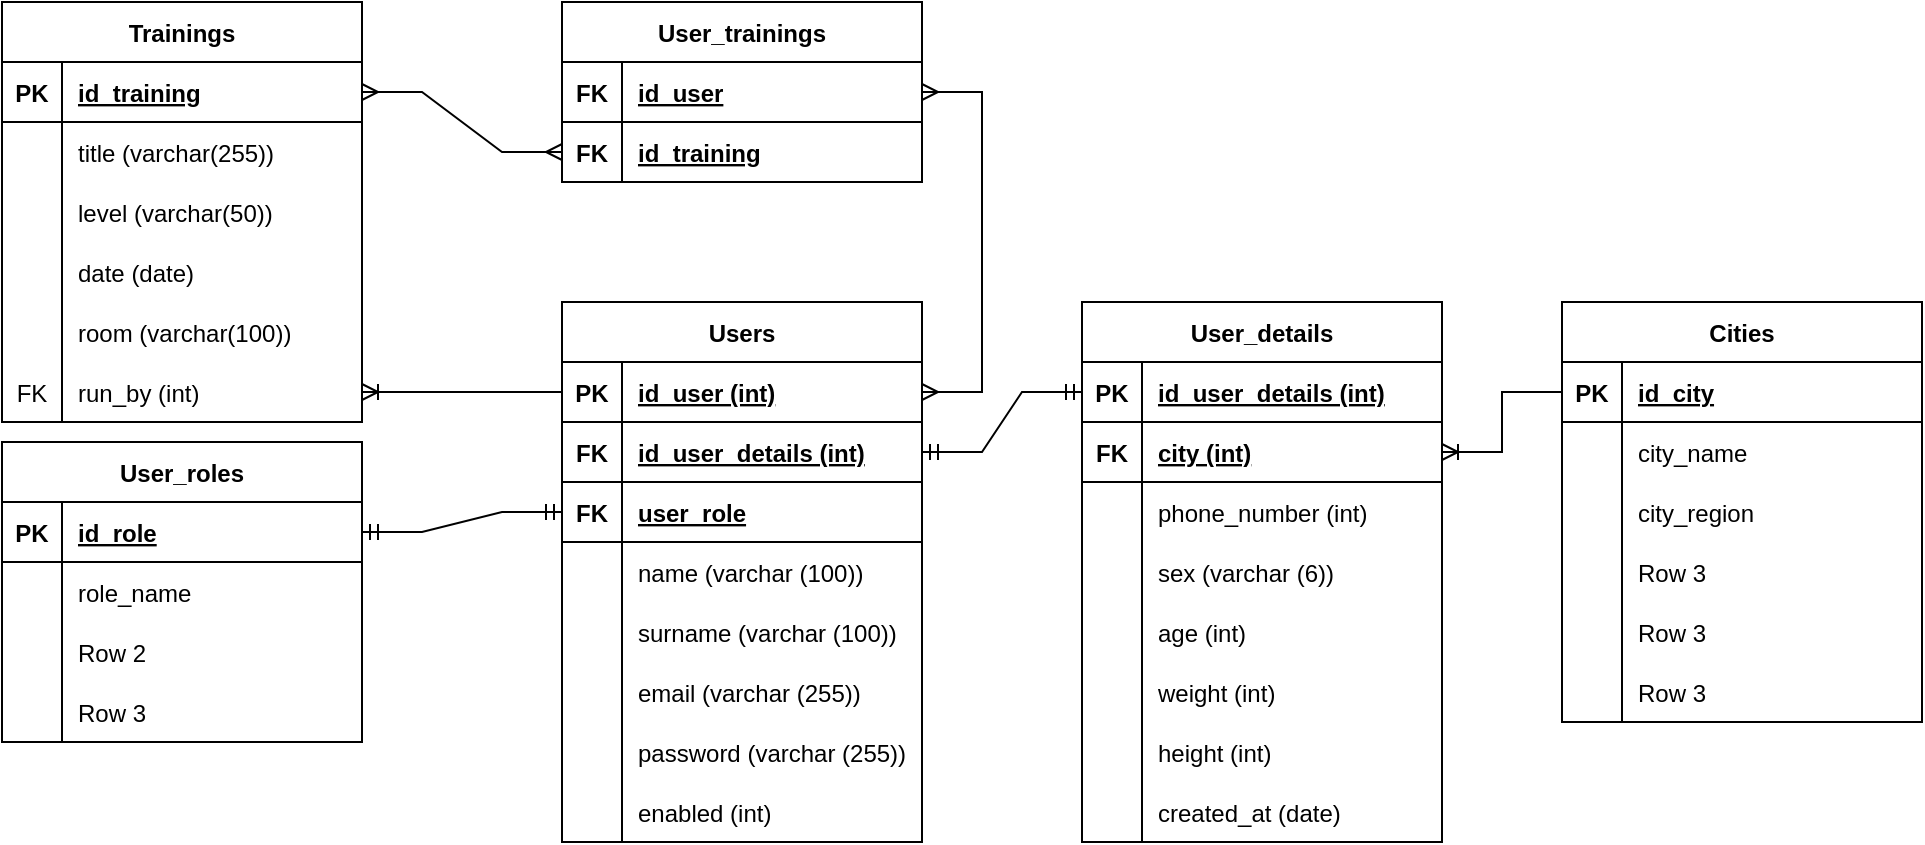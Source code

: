 <mxfile version="20.8.17" type="device"><diagram id="xK1oE5mCuk9NqAuLRXxJ" name="Strona-1"><mxGraphModel dx="1434" dy="764" grid="1" gridSize="10" guides="1" tooltips="1" connect="1" arrows="1" fold="1" page="1" pageScale="1" pageWidth="827" pageHeight="1169" math="0" shadow="0"><root><mxCell id="0"/><mxCell id="1" parent="0"/><mxCell id="s_3_JCE30zJ__Ag8XbDM-37" value="Cities" style="shape=table;startSize=30;container=1;collapsible=1;childLayout=tableLayout;fixedRows=1;rowLines=0;fontStyle=1;align=center;resizeLast=1;" parent="1" vertex="1"><mxGeometry x="790" y="160" width="180" height="210" as="geometry"/></mxCell><mxCell id="s_3_JCE30zJ__Ag8XbDM-38" value="" style="shape=tableRow;horizontal=0;startSize=0;swimlaneHead=0;swimlaneBody=0;fillColor=none;collapsible=0;dropTarget=0;points=[[0,0.5],[1,0.5]];portConstraint=eastwest;top=0;left=0;right=0;bottom=1;" parent="s_3_JCE30zJ__Ag8XbDM-37" vertex="1"><mxGeometry y="30" width="180" height="30" as="geometry"/></mxCell><mxCell id="s_3_JCE30zJ__Ag8XbDM-39" value="PK" style="shape=partialRectangle;connectable=0;fillColor=none;top=0;left=0;bottom=0;right=0;fontStyle=1;overflow=hidden;" parent="s_3_JCE30zJ__Ag8XbDM-38" vertex="1"><mxGeometry width="30" height="30" as="geometry"><mxRectangle width="30" height="30" as="alternateBounds"/></mxGeometry></mxCell><mxCell id="s_3_JCE30zJ__Ag8XbDM-40" value="id_city" style="shape=partialRectangle;connectable=0;fillColor=none;top=0;left=0;bottom=0;right=0;align=left;spacingLeft=6;fontStyle=5;overflow=hidden;" parent="s_3_JCE30zJ__Ag8XbDM-38" vertex="1"><mxGeometry x="30" width="150" height="30" as="geometry"><mxRectangle width="150" height="30" as="alternateBounds"/></mxGeometry></mxCell><mxCell id="s_3_JCE30zJ__Ag8XbDM-44" value="" style="shape=tableRow;horizontal=0;startSize=0;swimlaneHead=0;swimlaneBody=0;fillColor=none;collapsible=0;dropTarget=0;points=[[0,0.5],[1,0.5]];portConstraint=eastwest;top=0;left=0;right=0;bottom=0;" parent="s_3_JCE30zJ__Ag8XbDM-37" vertex="1"><mxGeometry y="60" width="180" height="30" as="geometry"/></mxCell><mxCell id="s_3_JCE30zJ__Ag8XbDM-45" value="" style="shape=partialRectangle;connectable=0;fillColor=none;top=0;left=0;bottom=0;right=0;editable=1;overflow=hidden;" parent="s_3_JCE30zJ__Ag8XbDM-44" vertex="1"><mxGeometry width="30" height="30" as="geometry"><mxRectangle width="30" height="30" as="alternateBounds"/></mxGeometry></mxCell><mxCell id="s_3_JCE30zJ__Ag8XbDM-46" value="city_name" style="shape=partialRectangle;connectable=0;fillColor=none;top=0;left=0;bottom=0;right=0;align=left;spacingLeft=6;overflow=hidden;" parent="s_3_JCE30zJ__Ag8XbDM-44" vertex="1"><mxGeometry x="30" width="150" height="30" as="geometry"><mxRectangle width="150" height="30" as="alternateBounds"/></mxGeometry></mxCell><mxCell id="s_3_JCE30zJ__Ag8XbDM-47" value="" style="shape=tableRow;horizontal=0;startSize=0;swimlaneHead=0;swimlaneBody=0;fillColor=none;collapsible=0;dropTarget=0;points=[[0,0.5],[1,0.5]];portConstraint=eastwest;top=0;left=0;right=0;bottom=0;" parent="s_3_JCE30zJ__Ag8XbDM-37" vertex="1"><mxGeometry y="90" width="180" height="30" as="geometry"/></mxCell><mxCell id="s_3_JCE30zJ__Ag8XbDM-48" value="" style="shape=partialRectangle;connectable=0;fillColor=none;top=0;left=0;bottom=0;right=0;editable=1;overflow=hidden;" parent="s_3_JCE30zJ__Ag8XbDM-47" vertex="1"><mxGeometry width="30" height="30" as="geometry"><mxRectangle width="30" height="30" as="alternateBounds"/></mxGeometry></mxCell><mxCell id="s_3_JCE30zJ__Ag8XbDM-49" value="city_region" style="shape=partialRectangle;connectable=0;fillColor=none;top=0;left=0;bottom=0;right=0;align=left;spacingLeft=6;overflow=hidden;" parent="s_3_JCE30zJ__Ag8XbDM-47" vertex="1"><mxGeometry x="30" width="150" height="30" as="geometry"><mxRectangle width="150" height="30" as="alternateBounds"/></mxGeometry></mxCell><mxCell id="s_3_JCE30zJ__Ag8XbDM-50" value="" style="shape=tableRow;horizontal=0;startSize=0;swimlaneHead=0;swimlaneBody=0;fillColor=none;collapsible=0;dropTarget=0;points=[[0,0.5],[1,0.5]];portConstraint=eastwest;top=0;left=0;right=0;bottom=0;" parent="s_3_JCE30zJ__Ag8XbDM-37" vertex="1"><mxGeometry y="120" width="180" height="30" as="geometry"/></mxCell><mxCell id="s_3_JCE30zJ__Ag8XbDM-51" value="" style="shape=partialRectangle;connectable=0;fillColor=none;top=0;left=0;bottom=0;right=0;editable=1;overflow=hidden;" parent="s_3_JCE30zJ__Ag8XbDM-50" vertex="1"><mxGeometry width="30" height="30" as="geometry"><mxRectangle width="30" height="30" as="alternateBounds"/></mxGeometry></mxCell><mxCell id="s_3_JCE30zJ__Ag8XbDM-52" value="Row 3" style="shape=partialRectangle;connectable=0;fillColor=none;top=0;left=0;bottom=0;right=0;align=left;spacingLeft=6;overflow=hidden;" parent="s_3_JCE30zJ__Ag8XbDM-50" vertex="1"><mxGeometry x="30" width="150" height="30" as="geometry"><mxRectangle width="150" height="30" as="alternateBounds"/></mxGeometry></mxCell><mxCell id="s_3_JCE30zJ__Ag8XbDM-112" value="" style="shape=tableRow;horizontal=0;startSize=0;swimlaneHead=0;swimlaneBody=0;fillColor=none;collapsible=0;dropTarget=0;points=[[0,0.5],[1,0.5]];portConstraint=eastwest;top=0;left=0;right=0;bottom=0;" parent="s_3_JCE30zJ__Ag8XbDM-37" vertex="1"><mxGeometry y="150" width="180" height="30" as="geometry"/></mxCell><mxCell id="s_3_JCE30zJ__Ag8XbDM-113" value="" style="shape=partialRectangle;connectable=0;fillColor=none;top=0;left=0;bottom=0;right=0;editable=1;overflow=hidden;" parent="s_3_JCE30zJ__Ag8XbDM-112" vertex="1"><mxGeometry width="30" height="30" as="geometry"><mxRectangle width="30" height="30" as="alternateBounds"/></mxGeometry></mxCell><mxCell id="s_3_JCE30zJ__Ag8XbDM-114" value="Row 3" style="shape=partialRectangle;connectable=0;fillColor=none;top=0;left=0;bottom=0;right=0;align=left;spacingLeft=6;overflow=hidden;" parent="s_3_JCE30zJ__Ag8XbDM-112" vertex="1"><mxGeometry x="30" width="150" height="30" as="geometry"><mxRectangle width="150" height="30" as="alternateBounds"/></mxGeometry></mxCell><mxCell id="s_3_JCE30zJ__Ag8XbDM-109" value="" style="shape=tableRow;horizontal=0;startSize=0;swimlaneHead=0;swimlaneBody=0;fillColor=none;collapsible=0;dropTarget=0;points=[[0,0.5],[1,0.5]];portConstraint=eastwest;top=0;left=0;right=0;bottom=0;" parent="s_3_JCE30zJ__Ag8XbDM-37" vertex="1"><mxGeometry y="180" width="180" height="30" as="geometry"/></mxCell><mxCell id="s_3_JCE30zJ__Ag8XbDM-110" value="" style="shape=partialRectangle;connectable=0;fillColor=none;top=0;left=0;bottom=0;right=0;editable=1;overflow=hidden;" parent="s_3_JCE30zJ__Ag8XbDM-109" vertex="1"><mxGeometry width="30" height="30" as="geometry"><mxRectangle width="30" height="30" as="alternateBounds"/></mxGeometry></mxCell><mxCell id="s_3_JCE30zJ__Ag8XbDM-111" value="Row 3" style="shape=partialRectangle;connectable=0;fillColor=none;top=0;left=0;bottom=0;right=0;align=left;spacingLeft=6;overflow=hidden;" parent="s_3_JCE30zJ__Ag8XbDM-109" vertex="1"><mxGeometry x="30" width="150" height="30" as="geometry"><mxRectangle width="150" height="30" as="alternateBounds"/></mxGeometry></mxCell><mxCell id="s_3_JCE30zJ__Ag8XbDM-121" value="User_details" style="shape=table;startSize=30;container=1;collapsible=1;childLayout=tableLayout;fixedRows=1;rowLines=0;fontStyle=1;align=center;resizeLast=1;" parent="1" vertex="1"><mxGeometry x="550" y="160" width="180" height="270" as="geometry"/></mxCell><mxCell id="s_3_JCE30zJ__Ag8XbDM-122" value="" style="shape=tableRow;horizontal=0;startSize=0;swimlaneHead=0;swimlaneBody=0;fillColor=none;collapsible=0;dropTarget=0;points=[[0,0.5],[1,0.5]];portConstraint=eastwest;top=0;left=0;right=0;bottom=1;" parent="s_3_JCE30zJ__Ag8XbDM-121" vertex="1"><mxGeometry y="30" width="180" height="30" as="geometry"/></mxCell><mxCell id="s_3_JCE30zJ__Ag8XbDM-123" value="PK" style="shape=partialRectangle;connectable=0;fillColor=none;top=0;left=0;bottom=0;right=0;fontStyle=1;overflow=hidden;" parent="s_3_JCE30zJ__Ag8XbDM-122" vertex="1"><mxGeometry width="30" height="30" as="geometry"><mxRectangle width="30" height="30" as="alternateBounds"/></mxGeometry></mxCell><mxCell id="s_3_JCE30zJ__Ag8XbDM-124" value="id_user_details (int)" style="shape=partialRectangle;connectable=0;fillColor=none;top=0;left=0;bottom=0;right=0;align=left;spacingLeft=6;fontStyle=5;overflow=hidden;" parent="s_3_JCE30zJ__Ag8XbDM-122" vertex="1"><mxGeometry x="30" width="150" height="30" as="geometry"><mxRectangle width="150" height="30" as="alternateBounds"/></mxGeometry></mxCell><mxCell id="s_3_JCE30zJ__Ag8XbDM-125" value="" style="shape=tableRow;horizontal=0;startSize=0;swimlaneHead=0;swimlaneBody=0;fillColor=none;collapsible=0;dropTarget=0;points=[[0,0.5],[1,0.5]];portConstraint=eastwest;top=0;left=0;right=0;bottom=1;" parent="s_3_JCE30zJ__Ag8XbDM-121" vertex="1"><mxGeometry y="60" width="180" height="30" as="geometry"/></mxCell><mxCell id="s_3_JCE30zJ__Ag8XbDM-126" value="FK" style="shape=partialRectangle;connectable=0;fillColor=none;top=0;left=0;bottom=0;right=0;fontStyle=1;overflow=hidden;" parent="s_3_JCE30zJ__Ag8XbDM-125" vertex="1"><mxGeometry width="30" height="30" as="geometry"><mxRectangle width="30" height="30" as="alternateBounds"/></mxGeometry></mxCell><mxCell id="s_3_JCE30zJ__Ag8XbDM-127" value="city (int)" style="shape=partialRectangle;connectable=0;fillColor=none;top=0;left=0;bottom=0;right=0;align=left;spacingLeft=6;fontStyle=5;overflow=hidden;" parent="s_3_JCE30zJ__Ag8XbDM-125" vertex="1"><mxGeometry x="30" width="150" height="30" as="geometry"><mxRectangle width="150" height="30" as="alternateBounds"/></mxGeometry></mxCell><mxCell id="s_3_JCE30zJ__Ag8XbDM-140" value="" style="shape=tableRow;horizontal=0;startSize=0;swimlaneHead=0;swimlaneBody=0;fillColor=none;collapsible=0;dropTarget=0;points=[[0,0.5],[1,0.5]];portConstraint=eastwest;top=0;left=0;right=0;bottom=0;" parent="s_3_JCE30zJ__Ag8XbDM-121" vertex="1"><mxGeometry y="90" width="180" height="30" as="geometry"/></mxCell><mxCell id="s_3_JCE30zJ__Ag8XbDM-141" value="" style="shape=partialRectangle;connectable=0;fillColor=none;top=0;left=0;bottom=0;right=0;editable=1;overflow=hidden;" parent="s_3_JCE30zJ__Ag8XbDM-140" vertex="1"><mxGeometry width="30" height="30" as="geometry"><mxRectangle width="30" height="30" as="alternateBounds"/></mxGeometry></mxCell><mxCell id="s_3_JCE30zJ__Ag8XbDM-142" value="phone_number (int)" style="shape=partialRectangle;connectable=0;fillColor=none;top=0;left=0;bottom=0;right=0;align=left;spacingLeft=6;overflow=hidden;" parent="s_3_JCE30zJ__Ag8XbDM-140" vertex="1"><mxGeometry x="30" width="150" height="30" as="geometry"><mxRectangle width="150" height="30" as="alternateBounds"/></mxGeometry></mxCell><mxCell id="s_3_JCE30zJ__Ag8XbDM-134" value="" style="shape=tableRow;horizontal=0;startSize=0;swimlaneHead=0;swimlaneBody=0;fillColor=none;collapsible=0;dropTarget=0;points=[[0,0.5],[1,0.5]];portConstraint=eastwest;top=0;left=0;right=0;bottom=0;" parent="s_3_JCE30zJ__Ag8XbDM-121" vertex="1"><mxGeometry y="120" width="180" height="30" as="geometry"/></mxCell><mxCell id="s_3_JCE30zJ__Ag8XbDM-135" value="" style="shape=partialRectangle;connectable=0;fillColor=none;top=0;left=0;bottom=0;right=0;editable=1;overflow=hidden;" parent="s_3_JCE30zJ__Ag8XbDM-134" vertex="1"><mxGeometry width="30" height="30" as="geometry"><mxRectangle width="30" height="30" as="alternateBounds"/></mxGeometry></mxCell><mxCell id="s_3_JCE30zJ__Ag8XbDM-136" value="sex (varchar (6))" style="shape=partialRectangle;connectable=0;fillColor=none;top=0;left=0;bottom=0;right=0;align=left;spacingLeft=6;overflow=hidden;" parent="s_3_JCE30zJ__Ag8XbDM-134" vertex="1"><mxGeometry x="30" width="150" height="30" as="geometry"><mxRectangle width="150" height="30" as="alternateBounds"/></mxGeometry></mxCell><mxCell id="s_3_JCE30zJ__Ag8XbDM-137" value="" style="shape=tableRow;horizontal=0;startSize=0;swimlaneHead=0;swimlaneBody=0;fillColor=none;collapsible=0;dropTarget=0;points=[[0,0.5],[1,0.5]];portConstraint=eastwest;top=0;left=0;right=0;bottom=0;" parent="s_3_JCE30zJ__Ag8XbDM-121" vertex="1"><mxGeometry y="150" width="180" height="30" as="geometry"/></mxCell><mxCell id="s_3_JCE30zJ__Ag8XbDM-138" value="" style="shape=partialRectangle;connectable=0;fillColor=none;top=0;left=0;bottom=0;right=0;editable=1;overflow=hidden;" parent="s_3_JCE30zJ__Ag8XbDM-137" vertex="1"><mxGeometry width="30" height="30" as="geometry"><mxRectangle width="30" height="30" as="alternateBounds"/></mxGeometry></mxCell><mxCell id="s_3_JCE30zJ__Ag8XbDM-139" value="age (int)" style="shape=partialRectangle;connectable=0;fillColor=none;top=0;left=0;bottom=0;right=0;align=left;spacingLeft=6;overflow=hidden;" parent="s_3_JCE30zJ__Ag8XbDM-137" vertex="1"><mxGeometry x="30" width="150" height="30" as="geometry"><mxRectangle width="150" height="30" as="alternateBounds"/></mxGeometry></mxCell><mxCell id="s_3_JCE30zJ__Ag8XbDM-146" value="" style="shape=tableRow;horizontal=0;startSize=0;swimlaneHead=0;swimlaneBody=0;fillColor=none;collapsible=0;dropTarget=0;points=[[0,0.5],[1,0.5]];portConstraint=eastwest;top=0;left=0;right=0;bottom=0;" parent="s_3_JCE30zJ__Ag8XbDM-121" vertex="1"><mxGeometry y="180" width="180" height="30" as="geometry"/></mxCell><mxCell id="s_3_JCE30zJ__Ag8XbDM-147" value="" style="shape=partialRectangle;connectable=0;fillColor=none;top=0;left=0;bottom=0;right=0;editable=1;overflow=hidden;" parent="s_3_JCE30zJ__Ag8XbDM-146" vertex="1"><mxGeometry width="30" height="30" as="geometry"><mxRectangle width="30" height="30" as="alternateBounds"/></mxGeometry></mxCell><mxCell id="s_3_JCE30zJ__Ag8XbDM-148" value="weight (int)" style="shape=partialRectangle;connectable=0;fillColor=none;top=0;left=0;bottom=0;right=0;align=left;spacingLeft=6;overflow=hidden;" parent="s_3_JCE30zJ__Ag8XbDM-146" vertex="1"><mxGeometry x="30" width="150" height="30" as="geometry"><mxRectangle width="150" height="30" as="alternateBounds"/></mxGeometry></mxCell><mxCell id="s_3_JCE30zJ__Ag8XbDM-244" value="" style="shape=tableRow;horizontal=0;startSize=0;swimlaneHead=0;swimlaneBody=0;fillColor=none;collapsible=0;dropTarget=0;points=[[0,0.5],[1,0.5]];portConstraint=eastwest;top=0;left=0;right=0;bottom=0;" parent="s_3_JCE30zJ__Ag8XbDM-121" vertex="1"><mxGeometry y="210" width="180" height="30" as="geometry"/></mxCell><mxCell id="s_3_JCE30zJ__Ag8XbDM-245" value="" style="shape=partialRectangle;connectable=0;fillColor=none;top=0;left=0;bottom=0;right=0;editable=1;overflow=hidden;" parent="s_3_JCE30zJ__Ag8XbDM-244" vertex="1"><mxGeometry width="30" height="30" as="geometry"><mxRectangle width="30" height="30" as="alternateBounds"/></mxGeometry></mxCell><mxCell id="s_3_JCE30zJ__Ag8XbDM-246" value="height (int)" style="shape=partialRectangle;connectable=0;fillColor=none;top=0;left=0;bottom=0;right=0;align=left;spacingLeft=6;overflow=hidden;" parent="s_3_JCE30zJ__Ag8XbDM-244" vertex="1"><mxGeometry x="30" width="150" height="30" as="geometry"><mxRectangle width="150" height="30" as="alternateBounds"/></mxGeometry></mxCell><mxCell id="s_3_JCE30zJ__Ag8XbDM-143" value="" style="shape=tableRow;horizontal=0;startSize=0;swimlaneHead=0;swimlaneBody=0;fillColor=none;collapsible=0;dropTarget=0;points=[[0,0.5],[1,0.5]];portConstraint=eastwest;top=0;left=0;right=0;bottom=0;" parent="s_3_JCE30zJ__Ag8XbDM-121" vertex="1"><mxGeometry y="240" width="180" height="30" as="geometry"/></mxCell><mxCell id="s_3_JCE30zJ__Ag8XbDM-144" value="" style="shape=partialRectangle;connectable=0;fillColor=none;top=0;left=0;bottom=0;right=0;editable=1;overflow=hidden;" parent="s_3_JCE30zJ__Ag8XbDM-143" vertex="1"><mxGeometry width="30" height="30" as="geometry"><mxRectangle width="30" height="30" as="alternateBounds"/></mxGeometry></mxCell><mxCell id="s_3_JCE30zJ__Ag8XbDM-145" value="created_at (date)" style="shape=partialRectangle;connectable=0;fillColor=none;top=0;left=0;bottom=0;right=0;align=left;spacingLeft=6;overflow=hidden;" parent="s_3_JCE30zJ__Ag8XbDM-143" vertex="1"><mxGeometry x="30" width="150" height="30" as="geometry"><mxRectangle width="150" height="30" as="alternateBounds"/></mxGeometry></mxCell><mxCell id="s_3_JCE30zJ__Ag8XbDM-154" value="" style="edgeStyle=entityRelationEdgeStyle;fontSize=12;html=1;endArrow=ERmandOne;startArrow=ERmandOne;rounded=0;" parent="1" source="s_3_JCE30zJ__Ag8XbDM-181" target="s_3_JCE30zJ__Ag8XbDM-122" edge="1"><mxGeometry width="100" height="100" relative="1" as="geometry"><mxPoint x="640" y="710" as="sourcePoint"/><mxPoint x="740" y="610" as="targetPoint"/></mxGeometry></mxCell><mxCell id="s_3_JCE30zJ__Ag8XbDM-155" value="" style="edgeStyle=entityRelationEdgeStyle;fontSize=12;html=1;endArrow=ERoneToMany;rounded=0;" parent="1" source="s_3_JCE30zJ__Ag8XbDM-38" target="s_3_JCE30zJ__Ag8XbDM-125" edge="1"><mxGeometry width="100" height="100" relative="1" as="geometry"><mxPoint x="610" y="530" as="sourcePoint"/><mxPoint x="710" y="430" as="targetPoint"/></mxGeometry></mxCell><mxCell id="s_3_JCE30zJ__Ag8XbDM-156" value="Users" style="shape=table;startSize=30;container=1;collapsible=1;childLayout=tableLayout;fixedRows=1;rowLines=0;fontStyle=1;align=center;resizeLast=1;" parent="1" vertex="1"><mxGeometry x="290" y="160" width="180" height="270" as="geometry"/></mxCell><mxCell id="s_3_JCE30zJ__Ag8XbDM-157" value="" style="shape=tableRow;horizontal=0;startSize=0;swimlaneHead=0;swimlaneBody=0;fillColor=none;collapsible=0;dropTarget=0;points=[[0,0.5],[1,0.5]];portConstraint=eastwest;top=0;left=0;right=0;bottom=1;" parent="s_3_JCE30zJ__Ag8XbDM-156" vertex="1"><mxGeometry y="30" width="180" height="30" as="geometry"/></mxCell><mxCell id="s_3_JCE30zJ__Ag8XbDM-158" value="PK" style="shape=partialRectangle;connectable=0;fillColor=none;top=0;left=0;bottom=0;right=0;fontStyle=1;overflow=hidden;" parent="s_3_JCE30zJ__Ag8XbDM-157" vertex="1"><mxGeometry width="30" height="30" as="geometry"><mxRectangle width="30" height="30" as="alternateBounds"/></mxGeometry></mxCell><mxCell id="s_3_JCE30zJ__Ag8XbDM-159" value="id_user (int)" style="shape=partialRectangle;connectable=0;fillColor=none;top=0;left=0;bottom=0;right=0;align=left;spacingLeft=6;fontStyle=5;overflow=hidden;" parent="s_3_JCE30zJ__Ag8XbDM-157" vertex="1"><mxGeometry x="30" width="150" height="30" as="geometry"><mxRectangle width="150" height="30" as="alternateBounds"/></mxGeometry></mxCell><mxCell id="s_3_JCE30zJ__Ag8XbDM-181" value="" style="shape=tableRow;horizontal=0;startSize=0;swimlaneHead=0;swimlaneBody=0;fillColor=none;collapsible=0;dropTarget=0;points=[[0,0.5],[1,0.5]];portConstraint=eastwest;top=0;left=0;right=0;bottom=1;" parent="s_3_JCE30zJ__Ag8XbDM-156" vertex="1"><mxGeometry y="60" width="180" height="30" as="geometry"/></mxCell><mxCell id="s_3_JCE30zJ__Ag8XbDM-182" value="FK" style="shape=partialRectangle;connectable=0;fillColor=none;top=0;left=0;bottom=0;right=0;fontStyle=1;overflow=hidden;" parent="s_3_JCE30zJ__Ag8XbDM-181" vertex="1"><mxGeometry width="30" height="30" as="geometry"><mxRectangle width="30" height="30" as="alternateBounds"/></mxGeometry></mxCell><mxCell id="s_3_JCE30zJ__Ag8XbDM-183" value="id_user_details (int)" style="shape=partialRectangle;connectable=0;fillColor=none;top=0;left=0;bottom=0;right=0;align=left;spacingLeft=6;fontStyle=5;overflow=hidden;" parent="s_3_JCE30zJ__Ag8XbDM-181" vertex="1"><mxGeometry x="30" width="150" height="30" as="geometry"><mxRectangle width="150" height="30" as="alternateBounds"/></mxGeometry></mxCell><mxCell id="s_3_JCE30zJ__Ag8XbDM-184" value="" style="shape=tableRow;horizontal=0;startSize=0;swimlaneHead=0;swimlaneBody=0;fillColor=none;collapsible=0;dropTarget=0;points=[[0,0.5],[1,0.5]];portConstraint=eastwest;top=0;left=0;right=0;bottom=1;" parent="s_3_JCE30zJ__Ag8XbDM-156" vertex="1"><mxGeometry y="90" width="180" height="30" as="geometry"/></mxCell><mxCell id="s_3_JCE30zJ__Ag8XbDM-185" value="FK" style="shape=partialRectangle;connectable=0;fillColor=none;top=0;left=0;bottom=0;right=0;fontStyle=1;overflow=hidden;" parent="s_3_JCE30zJ__Ag8XbDM-184" vertex="1"><mxGeometry width="30" height="30" as="geometry"><mxRectangle width="30" height="30" as="alternateBounds"/></mxGeometry></mxCell><mxCell id="s_3_JCE30zJ__Ag8XbDM-186" value="user_role" style="shape=partialRectangle;connectable=0;fillColor=none;top=0;left=0;bottom=0;right=0;align=left;spacingLeft=6;fontStyle=5;overflow=hidden;" parent="s_3_JCE30zJ__Ag8XbDM-184" vertex="1"><mxGeometry x="30" width="150" height="30" as="geometry"><mxRectangle width="150" height="30" as="alternateBounds"/></mxGeometry></mxCell><mxCell id="s_3_JCE30zJ__Ag8XbDM-160" value="" style="shape=tableRow;horizontal=0;startSize=0;swimlaneHead=0;swimlaneBody=0;fillColor=none;collapsible=0;dropTarget=0;points=[[0,0.5],[1,0.5]];portConstraint=eastwest;top=0;left=0;right=0;bottom=0;" parent="s_3_JCE30zJ__Ag8XbDM-156" vertex="1"><mxGeometry y="120" width="180" height="30" as="geometry"/></mxCell><mxCell id="s_3_JCE30zJ__Ag8XbDM-161" value="" style="shape=partialRectangle;connectable=0;fillColor=none;top=0;left=0;bottom=0;right=0;editable=1;overflow=hidden;" parent="s_3_JCE30zJ__Ag8XbDM-160" vertex="1"><mxGeometry width="30" height="30" as="geometry"><mxRectangle width="30" height="30" as="alternateBounds"/></mxGeometry></mxCell><mxCell id="s_3_JCE30zJ__Ag8XbDM-162" value="name (varchar (100))" style="shape=partialRectangle;connectable=0;fillColor=none;top=0;left=0;bottom=0;right=0;align=left;spacingLeft=6;overflow=hidden;" parent="s_3_JCE30zJ__Ag8XbDM-160" vertex="1"><mxGeometry x="30" width="150" height="30" as="geometry"><mxRectangle width="150" height="30" as="alternateBounds"/></mxGeometry></mxCell><mxCell id="s_3_JCE30zJ__Ag8XbDM-163" value="" style="shape=tableRow;horizontal=0;startSize=0;swimlaneHead=0;swimlaneBody=0;fillColor=none;collapsible=0;dropTarget=0;points=[[0,0.5],[1,0.5]];portConstraint=eastwest;top=0;left=0;right=0;bottom=0;" parent="s_3_JCE30zJ__Ag8XbDM-156" vertex="1"><mxGeometry y="150" width="180" height="30" as="geometry"/></mxCell><mxCell id="s_3_JCE30zJ__Ag8XbDM-164" value="" style="shape=partialRectangle;connectable=0;fillColor=none;top=0;left=0;bottom=0;right=0;editable=1;overflow=hidden;" parent="s_3_JCE30zJ__Ag8XbDM-163" vertex="1"><mxGeometry width="30" height="30" as="geometry"><mxRectangle width="30" height="30" as="alternateBounds"/></mxGeometry></mxCell><mxCell id="s_3_JCE30zJ__Ag8XbDM-165" value="surname (varchar (100))" style="shape=partialRectangle;connectable=0;fillColor=none;top=0;left=0;bottom=0;right=0;align=left;spacingLeft=6;overflow=hidden;" parent="s_3_JCE30zJ__Ag8XbDM-163" vertex="1"><mxGeometry x="30" width="150" height="30" as="geometry"><mxRectangle width="150" height="30" as="alternateBounds"/></mxGeometry></mxCell><mxCell id="s_3_JCE30zJ__Ag8XbDM-166" value="" style="shape=tableRow;horizontal=0;startSize=0;swimlaneHead=0;swimlaneBody=0;fillColor=none;collapsible=0;dropTarget=0;points=[[0,0.5],[1,0.5]];portConstraint=eastwest;top=0;left=0;right=0;bottom=0;" parent="s_3_JCE30zJ__Ag8XbDM-156" vertex="1"><mxGeometry y="180" width="180" height="30" as="geometry"/></mxCell><mxCell id="s_3_JCE30zJ__Ag8XbDM-167" value="" style="shape=partialRectangle;connectable=0;fillColor=none;top=0;left=0;bottom=0;right=0;editable=1;overflow=hidden;" parent="s_3_JCE30zJ__Ag8XbDM-166" vertex="1"><mxGeometry width="30" height="30" as="geometry"><mxRectangle width="30" height="30" as="alternateBounds"/></mxGeometry></mxCell><mxCell id="s_3_JCE30zJ__Ag8XbDM-168" value="email (varchar (255))" style="shape=partialRectangle;connectable=0;fillColor=none;top=0;left=0;bottom=0;right=0;align=left;spacingLeft=6;overflow=hidden;" parent="s_3_JCE30zJ__Ag8XbDM-166" vertex="1"><mxGeometry x="30" width="150" height="30" as="geometry"><mxRectangle width="150" height="30" as="alternateBounds"/></mxGeometry></mxCell><mxCell id="s_3_JCE30zJ__Ag8XbDM-169" value="" style="shape=tableRow;horizontal=0;startSize=0;swimlaneHead=0;swimlaneBody=0;fillColor=none;collapsible=0;dropTarget=0;points=[[0,0.5],[1,0.5]];portConstraint=eastwest;top=0;left=0;right=0;bottom=0;" parent="s_3_JCE30zJ__Ag8XbDM-156" vertex="1"><mxGeometry y="210" width="180" height="30" as="geometry"/></mxCell><mxCell id="s_3_JCE30zJ__Ag8XbDM-170" value="" style="shape=partialRectangle;connectable=0;fillColor=none;top=0;left=0;bottom=0;right=0;editable=1;overflow=hidden;" parent="s_3_JCE30zJ__Ag8XbDM-169" vertex="1"><mxGeometry width="30" height="30" as="geometry"><mxRectangle width="30" height="30" as="alternateBounds"/></mxGeometry></mxCell><mxCell id="s_3_JCE30zJ__Ag8XbDM-171" value="password (varchar (255))" style="shape=partialRectangle;connectable=0;fillColor=none;top=0;left=0;bottom=0;right=0;align=left;spacingLeft=6;overflow=hidden;" parent="s_3_JCE30zJ__Ag8XbDM-169" vertex="1"><mxGeometry x="30" width="150" height="30" as="geometry"><mxRectangle width="150" height="30" as="alternateBounds"/></mxGeometry></mxCell><mxCell id="s_3_JCE30zJ__Ag8XbDM-172" value="" style="shape=tableRow;horizontal=0;startSize=0;swimlaneHead=0;swimlaneBody=0;fillColor=none;collapsible=0;dropTarget=0;points=[[0,0.5],[1,0.5]];portConstraint=eastwest;top=0;left=0;right=0;bottom=0;" parent="s_3_JCE30zJ__Ag8XbDM-156" vertex="1"><mxGeometry y="240" width="180" height="30" as="geometry"/></mxCell><mxCell id="s_3_JCE30zJ__Ag8XbDM-173" value="" style="shape=partialRectangle;connectable=0;fillColor=none;top=0;left=0;bottom=0;right=0;editable=1;overflow=hidden;" parent="s_3_JCE30zJ__Ag8XbDM-172" vertex="1"><mxGeometry width="30" height="30" as="geometry"><mxRectangle width="30" height="30" as="alternateBounds"/></mxGeometry></mxCell><mxCell id="s_3_JCE30zJ__Ag8XbDM-174" value="enabled (int)" style="shape=partialRectangle;connectable=0;fillColor=none;top=0;left=0;bottom=0;right=0;align=left;spacingLeft=6;overflow=hidden;" parent="s_3_JCE30zJ__Ag8XbDM-172" vertex="1"><mxGeometry x="30" width="150" height="30" as="geometry"><mxRectangle width="150" height="30" as="alternateBounds"/></mxGeometry></mxCell><mxCell id="s_3_JCE30zJ__Ag8XbDM-187" value="User_roles" style="shape=table;startSize=30;container=1;collapsible=1;childLayout=tableLayout;fixedRows=1;rowLines=0;fontStyle=1;align=center;resizeLast=1;" parent="1" vertex="1"><mxGeometry x="10" y="230" width="180" height="150" as="geometry"/></mxCell><mxCell id="s_3_JCE30zJ__Ag8XbDM-188" value="" style="shape=tableRow;horizontal=0;startSize=0;swimlaneHead=0;swimlaneBody=0;fillColor=none;collapsible=0;dropTarget=0;points=[[0,0.5],[1,0.5]];portConstraint=eastwest;top=0;left=0;right=0;bottom=1;" parent="s_3_JCE30zJ__Ag8XbDM-187" vertex="1"><mxGeometry y="30" width="180" height="30" as="geometry"/></mxCell><mxCell id="s_3_JCE30zJ__Ag8XbDM-189" value="PK" style="shape=partialRectangle;connectable=0;fillColor=none;top=0;left=0;bottom=0;right=0;fontStyle=1;overflow=hidden;" parent="s_3_JCE30zJ__Ag8XbDM-188" vertex="1"><mxGeometry width="30" height="30" as="geometry"><mxRectangle width="30" height="30" as="alternateBounds"/></mxGeometry></mxCell><mxCell id="s_3_JCE30zJ__Ag8XbDM-190" value="id_role" style="shape=partialRectangle;connectable=0;fillColor=none;top=0;left=0;bottom=0;right=0;align=left;spacingLeft=6;fontStyle=5;overflow=hidden;" parent="s_3_JCE30zJ__Ag8XbDM-188" vertex="1"><mxGeometry x="30" width="150" height="30" as="geometry"><mxRectangle width="150" height="30" as="alternateBounds"/></mxGeometry></mxCell><mxCell id="s_3_JCE30zJ__Ag8XbDM-191" value="" style="shape=tableRow;horizontal=0;startSize=0;swimlaneHead=0;swimlaneBody=0;fillColor=none;collapsible=0;dropTarget=0;points=[[0,0.5],[1,0.5]];portConstraint=eastwest;top=0;left=0;right=0;bottom=0;" parent="s_3_JCE30zJ__Ag8XbDM-187" vertex="1"><mxGeometry y="60" width="180" height="30" as="geometry"/></mxCell><mxCell id="s_3_JCE30zJ__Ag8XbDM-192" value="" style="shape=partialRectangle;connectable=0;fillColor=none;top=0;left=0;bottom=0;right=0;editable=1;overflow=hidden;" parent="s_3_JCE30zJ__Ag8XbDM-191" vertex="1"><mxGeometry width="30" height="30" as="geometry"><mxRectangle width="30" height="30" as="alternateBounds"/></mxGeometry></mxCell><mxCell id="s_3_JCE30zJ__Ag8XbDM-193" value="role_name" style="shape=partialRectangle;connectable=0;fillColor=none;top=0;left=0;bottom=0;right=0;align=left;spacingLeft=6;overflow=hidden;" parent="s_3_JCE30zJ__Ag8XbDM-191" vertex="1"><mxGeometry x="30" width="150" height="30" as="geometry"><mxRectangle width="150" height="30" as="alternateBounds"/></mxGeometry></mxCell><mxCell id="s_3_JCE30zJ__Ag8XbDM-194" value="" style="shape=tableRow;horizontal=0;startSize=0;swimlaneHead=0;swimlaneBody=0;fillColor=none;collapsible=0;dropTarget=0;points=[[0,0.5],[1,0.5]];portConstraint=eastwest;top=0;left=0;right=0;bottom=0;" parent="s_3_JCE30zJ__Ag8XbDM-187" vertex="1"><mxGeometry y="90" width="180" height="30" as="geometry"/></mxCell><mxCell id="s_3_JCE30zJ__Ag8XbDM-195" value="" style="shape=partialRectangle;connectable=0;fillColor=none;top=0;left=0;bottom=0;right=0;editable=1;overflow=hidden;" parent="s_3_JCE30zJ__Ag8XbDM-194" vertex="1"><mxGeometry width="30" height="30" as="geometry"><mxRectangle width="30" height="30" as="alternateBounds"/></mxGeometry></mxCell><mxCell id="s_3_JCE30zJ__Ag8XbDM-196" value="Row 2" style="shape=partialRectangle;connectable=0;fillColor=none;top=0;left=0;bottom=0;right=0;align=left;spacingLeft=6;overflow=hidden;" parent="s_3_JCE30zJ__Ag8XbDM-194" vertex="1"><mxGeometry x="30" width="150" height="30" as="geometry"><mxRectangle width="150" height="30" as="alternateBounds"/></mxGeometry></mxCell><mxCell id="s_3_JCE30zJ__Ag8XbDM-197" value="" style="shape=tableRow;horizontal=0;startSize=0;swimlaneHead=0;swimlaneBody=0;fillColor=none;collapsible=0;dropTarget=0;points=[[0,0.5],[1,0.5]];portConstraint=eastwest;top=0;left=0;right=0;bottom=0;" parent="s_3_JCE30zJ__Ag8XbDM-187" vertex="1"><mxGeometry y="120" width="180" height="30" as="geometry"/></mxCell><mxCell id="s_3_JCE30zJ__Ag8XbDM-198" value="" style="shape=partialRectangle;connectable=0;fillColor=none;top=0;left=0;bottom=0;right=0;editable=1;overflow=hidden;" parent="s_3_JCE30zJ__Ag8XbDM-197" vertex="1"><mxGeometry width="30" height="30" as="geometry"><mxRectangle width="30" height="30" as="alternateBounds"/></mxGeometry></mxCell><mxCell id="s_3_JCE30zJ__Ag8XbDM-199" value="Row 3" style="shape=partialRectangle;connectable=0;fillColor=none;top=0;left=0;bottom=0;right=0;align=left;spacingLeft=6;overflow=hidden;" parent="s_3_JCE30zJ__Ag8XbDM-197" vertex="1"><mxGeometry x="30" width="150" height="30" as="geometry"><mxRectangle width="150" height="30" as="alternateBounds"/></mxGeometry></mxCell><mxCell id="s_3_JCE30zJ__Ag8XbDM-202" value="" style="edgeStyle=entityRelationEdgeStyle;fontSize=12;html=1;endArrow=ERmandOne;startArrow=ERmandOne;rounded=0;" parent="1" source="s_3_JCE30zJ__Ag8XbDM-184" target="s_3_JCE30zJ__Ag8XbDM-188" edge="1"><mxGeometry width="100" height="100" relative="1" as="geometry"><mxPoint x="530" y="395" as="sourcePoint"/><mxPoint x="620" y="395" as="targetPoint"/></mxGeometry></mxCell><mxCell id="s_3_JCE30zJ__Ag8XbDM-203" value="Trainings" style="shape=table;startSize=30;container=1;collapsible=1;childLayout=tableLayout;fixedRows=1;rowLines=0;fontStyle=1;align=center;resizeLast=1;" parent="1" vertex="1"><mxGeometry x="10" y="10" width="180" height="210" as="geometry"/></mxCell><mxCell id="s_3_JCE30zJ__Ag8XbDM-204" value="" style="shape=tableRow;horizontal=0;startSize=0;swimlaneHead=0;swimlaneBody=0;fillColor=none;collapsible=0;dropTarget=0;points=[[0,0.5],[1,0.5]];portConstraint=eastwest;top=0;left=0;right=0;bottom=1;" parent="s_3_JCE30zJ__Ag8XbDM-203" vertex="1"><mxGeometry y="30" width="180" height="30" as="geometry"/></mxCell><mxCell id="s_3_JCE30zJ__Ag8XbDM-205" value="PK" style="shape=partialRectangle;connectable=0;fillColor=none;top=0;left=0;bottom=0;right=0;fontStyle=1;overflow=hidden;" parent="s_3_JCE30zJ__Ag8XbDM-204" vertex="1"><mxGeometry width="30" height="30" as="geometry"><mxRectangle width="30" height="30" as="alternateBounds"/></mxGeometry></mxCell><mxCell id="s_3_JCE30zJ__Ag8XbDM-206" value="id_training" style="shape=partialRectangle;connectable=0;fillColor=none;top=0;left=0;bottom=0;right=0;align=left;spacingLeft=6;fontStyle=5;overflow=hidden;" parent="s_3_JCE30zJ__Ag8XbDM-204" vertex="1"><mxGeometry x="30" width="150" height="30" as="geometry"><mxRectangle width="150" height="30" as="alternateBounds"/></mxGeometry></mxCell><mxCell id="s_3_JCE30zJ__Ag8XbDM-207" value="" style="shape=tableRow;horizontal=0;startSize=0;swimlaneHead=0;swimlaneBody=0;fillColor=none;collapsible=0;dropTarget=0;points=[[0,0.5],[1,0.5]];portConstraint=eastwest;top=0;left=0;right=0;bottom=0;" parent="s_3_JCE30zJ__Ag8XbDM-203" vertex="1"><mxGeometry y="60" width="180" height="30" as="geometry"/></mxCell><mxCell id="s_3_JCE30zJ__Ag8XbDM-208" value="" style="shape=partialRectangle;connectable=0;fillColor=none;top=0;left=0;bottom=0;right=0;editable=1;overflow=hidden;" parent="s_3_JCE30zJ__Ag8XbDM-207" vertex="1"><mxGeometry width="30" height="30" as="geometry"><mxRectangle width="30" height="30" as="alternateBounds"/></mxGeometry></mxCell><mxCell id="s_3_JCE30zJ__Ag8XbDM-209" value="title (varchar(255))" style="shape=partialRectangle;connectable=0;fillColor=none;top=0;left=0;bottom=0;right=0;align=left;spacingLeft=6;overflow=hidden;" parent="s_3_JCE30zJ__Ag8XbDM-207" vertex="1"><mxGeometry x="30" width="150" height="30" as="geometry"><mxRectangle width="150" height="30" as="alternateBounds"/></mxGeometry></mxCell><mxCell id="s_3_JCE30zJ__Ag8XbDM-210" value="" style="shape=tableRow;horizontal=0;startSize=0;swimlaneHead=0;swimlaneBody=0;fillColor=none;collapsible=0;dropTarget=0;points=[[0,0.5],[1,0.5]];portConstraint=eastwest;top=0;left=0;right=0;bottom=0;" parent="s_3_JCE30zJ__Ag8XbDM-203" vertex="1"><mxGeometry y="90" width="180" height="30" as="geometry"/></mxCell><mxCell id="s_3_JCE30zJ__Ag8XbDM-211" value="" style="shape=partialRectangle;connectable=0;fillColor=none;top=0;left=0;bottom=0;right=0;editable=1;overflow=hidden;" parent="s_3_JCE30zJ__Ag8XbDM-210" vertex="1"><mxGeometry width="30" height="30" as="geometry"><mxRectangle width="30" height="30" as="alternateBounds"/></mxGeometry></mxCell><mxCell id="s_3_JCE30zJ__Ag8XbDM-212" value="level (varchar(50))" style="shape=partialRectangle;connectable=0;fillColor=none;top=0;left=0;bottom=0;right=0;align=left;spacingLeft=6;overflow=hidden;" parent="s_3_JCE30zJ__Ag8XbDM-210" vertex="1"><mxGeometry x="30" width="150" height="30" as="geometry"><mxRectangle width="150" height="30" as="alternateBounds"/></mxGeometry></mxCell><mxCell id="s_3_JCE30zJ__Ag8XbDM-213" value="" style="shape=tableRow;horizontal=0;startSize=0;swimlaneHead=0;swimlaneBody=0;fillColor=none;collapsible=0;dropTarget=0;points=[[0,0.5],[1,0.5]];portConstraint=eastwest;top=0;left=0;right=0;bottom=0;" parent="s_3_JCE30zJ__Ag8XbDM-203" vertex="1"><mxGeometry y="120" width="180" height="30" as="geometry"/></mxCell><mxCell id="s_3_JCE30zJ__Ag8XbDM-214" value="" style="shape=partialRectangle;connectable=0;fillColor=none;top=0;left=0;bottom=0;right=0;editable=1;overflow=hidden;" parent="s_3_JCE30zJ__Ag8XbDM-213" vertex="1"><mxGeometry width="30" height="30" as="geometry"><mxRectangle width="30" height="30" as="alternateBounds"/></mxGeometry></mxCell><mxCell id="s_3_JCE30zJ__Ag8XbDM-215" value="date (date)" style="shape=partialRectangle;connectable=0;fillColor=none;top=0;left=0;bottom=0;right=0;align=left;spacingLeft=6;overflow=hidden;" parent="s_3_JCE30zJ__Ag8XbDM-213" vertex="1"><mxGeometry x="30" width="150" height="30" as="geometry"><mxRectangle width="150" height="30" as="alternateBounds"/></mxGeometry></mxCell><mxCell id="s_3_JCE30zJ__Ag8XbDM-219" value="" style="shape=tableRow;horizontal=0;startSize=0;swimlaneHead=0;swimlaneBody=0;fillColor=none;collapsible=0;dropTarget=0;points=[[0,0.5],[1,0.5]];portConstraint=eastwest;top=0;left=0;right=0;bottom=0;" parent="s_3_JCE30zJ__Ag8XbDM-203" vertex="1"><mxGeometry y="150" width="180" height="30" as="geometry"/></mxCell><mxCell id="s_3_JCE30zJ__Ag8XbDM-220" value="" style="shape=partialRectangle;connectable=0;fillColor=none;top=0;left=0;bottom=0;right=0;editable=1;overflow=hidden;" parent="s_3_JCE30zJ__Ag8XbDM-219" vertex="1"><mxGeometry width="30" height="30" as="geometry"><mxRectangle width="30" height="30" as="alternateBounds"/></mxGeometry></mxCell><mxCell id="s_3_JCE30zJ__Ag8XbDM-221" value="room (varchar(100))" style="shape=partialRectangle;connectable=0;fillColor=none;top=0;left=0;bottom=0;right=0;align=left;spacingLeft=6;overflow=hidden;" parent="s_3_JCE30zJ__Ag8XbDM-219" vertex="1"><mxGeometry x="30" width="150" height="30" as="geometry"><mxRectangle width="150" height="30" as="alternateBounds"/></mxGeometry></mxCell><mxCell id="s_3_JCE30zJ__Ag8XbDM-222" value="" style="shape=tableRow;horizontal=0;startSize=0;swimlaneHead=0;swimlaneBody=0;fillColor=none;collapsible=0;dropTarget=0;points=[[0,0.5],[1,0.5]];portConstraint=eastwest;top=0;left=0;right=0;bottom=0;" parent="s_3_JCE30zJ__Ag8XbDM-203" vertex="1"><mxGeometry y="180" width="180" height="30" as="geometry"/></mxCell><mxCell id="s_3_JCE30zJ__Ag8XbDM-223" value="FK" style="shape=partialRectangle;connectable=0;fillColor=none;top=0;left=0;bottom=0;right=0;editable=1;overflow=hidden;" parent="s_3_JCE30zJ__Ag8XbDM-222" vertex="1"><mxGeometry width="30" height="30" as="geometry"><mxRectangle width="30" height="30" as="alternateBounds"/></mxGeometry></mxCell><mxCell id="s_3_JCE30zJ__Ag8XbDM-224" value="run_by (int)" style="shape=partialRectangle;connectable=0;fillColor=none;top=0;left=0;bottom=0;right=0;align=left;spacingLeft=6;overflow=hidden;" parent="s_3_JCE30zJ__Ag8XbDM-222" vertex="1"><mxGeometry x="30" width="150" height="30" as="geometry"><mxRectangle width="150" height="30" as="alternateBounds"/></mxGeometry></mxCell><mxCell id="s_3_JCE30zJ__Ag8XbDM-225" value="User_trainings" style="shape=table;startSize=30;container=1;collapsible=1;childLayout=tableLayout;fixedRows=1;rowLines=0;fontStyle=1;align=center;resizeLast=1;" parent="1" vertex="1"><mxGeometry x="290" y="10" width="180" height="90" as="geometry"/></mxCell><mxCell id="s_3_JCE30zJ__Ag8XbDM-226" value="" style="shape=tableRow;horizontal=0;startSize=0;swimlaneHead=0;swimlaneBody=0;fillColor=none;collapsible=0;dropTarget=0;points=[[0,0.5],[1,0.5]];portConstraint=eastwest;top=0;left=0;right=0;bottom=1;" parent="s_3_JCE30zJ__Ag8XbDM-225" vertex="1"><mxGeometry y="30" width="180" height="30" as="geometry"/></mxCell><mxCell id="s_3_JCE30zJ__Ag8XbDM-227" value="FK" style="shape=partialRectangle;connectable=0;fillColor=none;top=0;left=0;bottom=0;right=0;fontStyle=1;overflow=hidden;" parent="s_3_JCE30zJ__Ag8XbDM-226" vertex="1"><mxGeometry width="30" height="30" as="geometry"><mxRectangle width="30" height="30" as="alternateBounds"/></mxGeometry></mxCell><mxCell id="s_3_JCE30zJ__Ag8XbDM-228" value="id_user" style="shape=partialRectangle;connectable=0;fillColor=none;top=0;left=0;bottom=0;right=0;align=left;spacingLeft=6;fontStyle=5;overflow=hidden;" parent="s_3_JCE30zJ__Ag8XbDM-226" vertex="1"><mxGeometry x="30" width="150" height="30" as="geometry"><mxRectangle width="150" height="30" as="alternateBounds"/></mxGeometry></mxCell><mxCell id="s_3_JCE30zJ__Ag8XbDM-238" value="" style="shape=tableRow;horizontal=0;startSize=0;swimlaneHead=0;swimlaneBody=0;fillColor=none;collapsible=0;dropTarget=0;points=[[0,0.5],[1,0.5]];portConstraint=eastwest;top=0;left=0;right=0;bottom=1;" parent="s_3_JCE30zJ__Ag8XbDM-225" vertex="1"><mxGeometry y="60" width="180" height="30" as="geometry"/></mxCell><mxCell id="s_3_JCE30zJ__Ag8XbDM-239" value="FK" style="shape=partialRectangle;connectable=0;fillColor=none;top=0;left=0;bottom=0;right=0;fontStyle=1;overflow=hidden;" parent="s_3_JCE30zJ__Ag8XbDM-238" vertex="1"><mxGeometry width="30" height="30" as="geometry"><mxRectangle width="30" height="30" as="alternateBounds"/></mxGeometry></mxCell><mxCell id="s_3_JCE30zJ__Ag8XbDM-240" value="id_training" style="shape=partialRectangle;connectable=0;fillColor=none;top=0;left=0;bottom=0;right=0;align=left;spacingLeft=6;fontStyle=5;overflow=hidden;" parent="s_3_JCE30zJ__Ag8XbDM-238" vertex="1"><mxGeometry x="30" width="150" height="30" as="geometry"><mxRectangle width="150" height="30" as="alternateBounds"/></mxGeometry></mxCell><mxCell id="s_3_JCE30zJ__Ag8XbDM-241" value="" style="edgeStyle=entityRelationEdgeStyle;fontSize=12;html=1;endArrow=ERmany;startArrow=ERmany;rounded=0;" parent="1" source="s_3_JCE30zJ__Ag8XbDM-226" target="s_3_JCE30zJ__Ag8XbDM-157" edge="1"><mxGeometry width="100" height="100" relative="1" as="geometry"><mxPoint x="470" y="410" as="sourcePoint"/><mxPoint x="570" y="310" as="targetPoint"/></mxGeometry></mxCell><mxCell id="s_3_JCE30zJ__Ag8XbDM-242" value="" style="edgeStyle=entityRelationEdgeStyle;fontSize=12;html=1;endArrow=ERmany;startArrow=ERmany;rounded=0;" parent="1" source="s_3_JCE30zJ__Ag8XbDM-238" target="s_3_JCE30zJ__Ag8XbDM-204" edge="1"><mxGeometry width="100" height="100" relative="1" as="geometry"><mxPoint x="390" y="175" as="sourcePoint"/><mxPoint x="520" y="355" as="targetPoint"/></mxGeometry></mxCell><mxCell id="s_3_JCE30zJ__Ag8XbDM-243" value="" style="edgeStyle=entityRelationEdgeStyle;fontSize=12;html=1;endArrow=ERoneToMany;rounded=0;" parent="1" source="s_3_JCE30zJ__Ag8XbDM-157" target="s_3_JCE30zJ__Ag8XbDM-222" edge="1"><mxGeometry width="100" height="100" relative="1" as="geometry"><mxPoint x="470" y="410" as="sourcePoint"/><mxPoint x="570" y="310" as="targetPoint"/></mxGeometry></mxCell></root></mxGraphModel></diagram></mxfile>